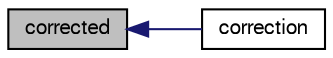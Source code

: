 digraph "corrected"
{
  bgcolor="transparent";
  edge [fontname="FreeSans",fontsize="10",labelfontname="FreeSans",labelfontsize="10"];
  node [fontname="FreeSans",fontsize="10",shape=record];
  rankdir="LR";
  Node1 [label="corrected",height=0.2,width=0.4,color="black", fillcolor="grey75", style="filled" fontcolor="black"];
  Node1 -> Node2 [dir="back",color="midnightblue",fontsize="10",style="solid",fontname="FreeSans"];
  Node2 [label="correction",height=0.2,width=0.4,color="black",URL="$a01334.html#a575a424a2a3d61de0e8d6ad368b61be1",tooltip="Return the explicit correction to the face-interpolate. "];
}
